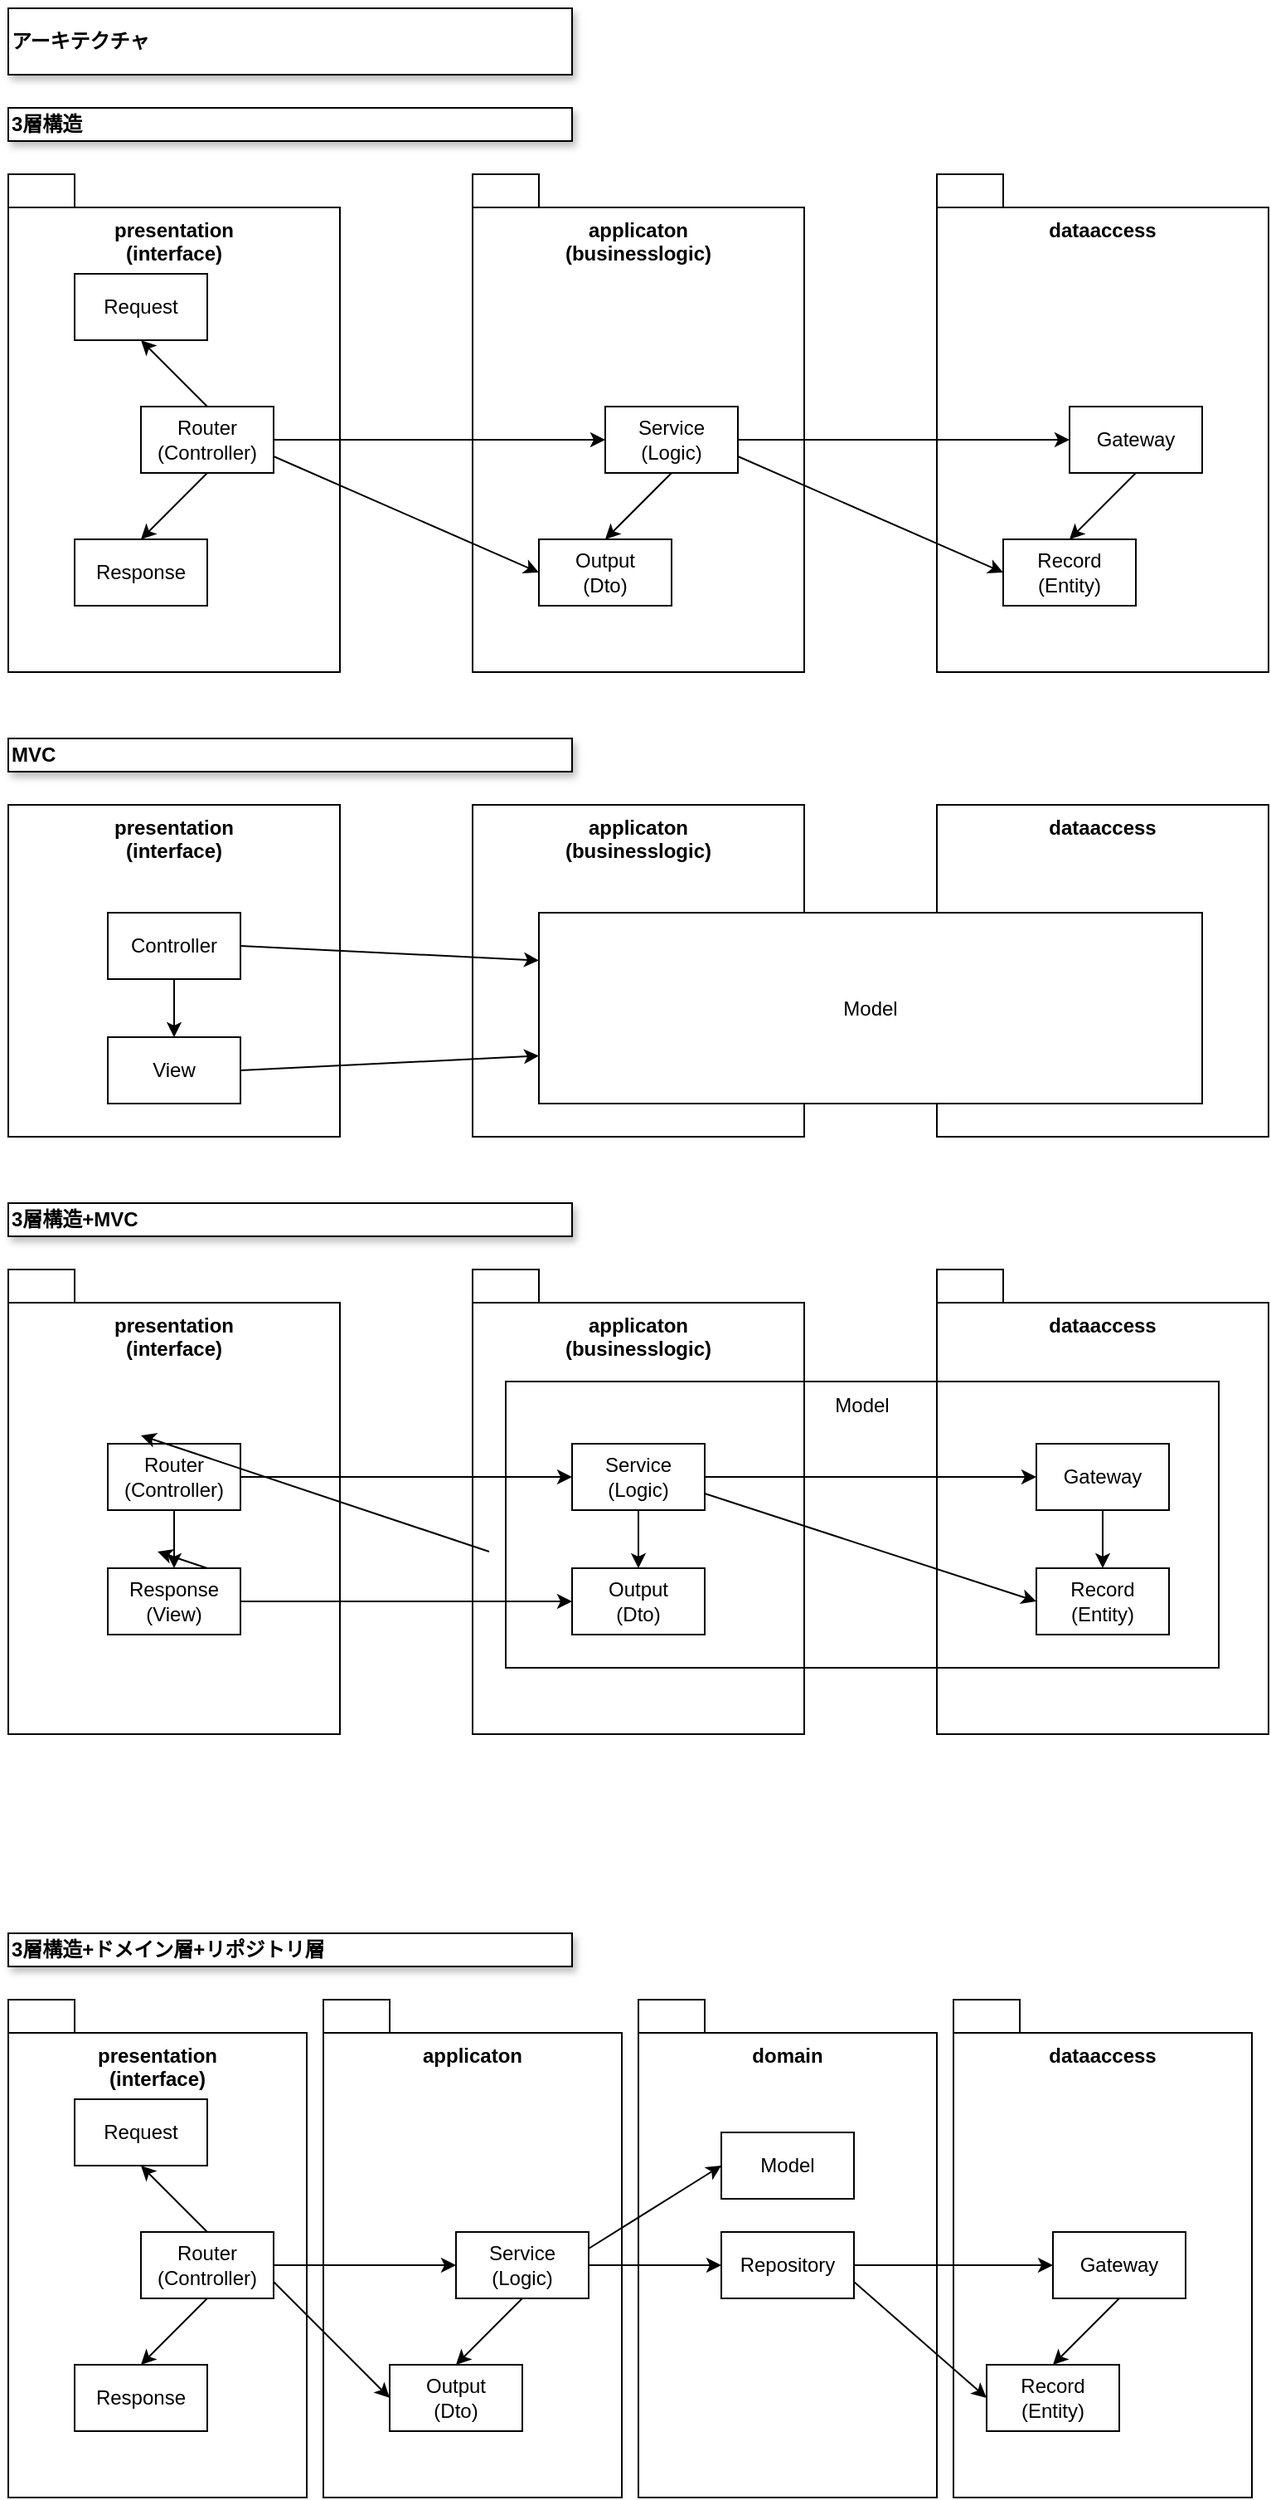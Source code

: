 <mxfile>
    <diagram id="E_QgQkRV4FquugX7nkDo" name="ページ1">
        <mxGraphModel dx="979" dy="467" grid="1" gridSize="10" guides="1" tooltips="1" connect="1" arrows="1" fold="1" page="1" pageScale="1" pageWidth="827" pageHeight="1169" math="0" shadow="0">
            <root>
                <mxCell id="0"/>
                <mxCell id="1" parent="0"/>
                <mxCell id="97" value="domain" style="rounded=0;whiteSpace=wrap;html=1;fillColor=none;verticalAlign=top;fontStyle=1" parent="1" vertex="1">
                    <mxGeometry x="420" y="1260" width="180" height="280" as="geometry"/>
                </mxCell>
                <mxCell id="73" value="&lt;span style=&quot;font-weight: normal;&quot;&gt;Model&lt;br&gt;&lt;/span&gt;" style="rounded=0;whiteSpace=wrap;html=1;fillColor=default;verticalAlign=top;fontStyle=1" parent="1" vertex="1">
                    <mxGeometry x="340" y="867.5" width="430" height="172.5" as="geometry"/>
                </mxCell>
                <mxCell id="2" value="presentation&lt;br&gt;(interface)" style="rounded=0;whiteSpace=wrap;html=1;fillColor=none;verticalAlign=top;fontStyle=1" parent="1" vertex="1">
                    <mxGeometry x="40" y="160" width="200" height="280" as="geometry"/>
                </mxCell>
                <mxCell id="3" value="アーキテクチャ" style="rounded=0;whiteSpace=wrap;html=1;align=left;shadow=1;glass=0;fontStyle=1" parent="1" vertex="1">
                    <mxGeometry x="40" y="40" width="340" height="40" as="geometry"/>
                </mxCell>
                <mxCell id="4" value="" style="rounded=0;whiteSpace=wrap;html=1;fillColor=none;" parent="1" vertex="1">
                    <mxGeometry x="40" y="140" width="40" height="20" as="geometry"/>
                </mxCell>
                <mxCell id="5" value="applicaton&lt;br&gt;(businesslogic)" style="rounded=0;whiteSpace=wrap;html=1;fillColor=none;verticalAlign=top;fontStyle=1" parent="1" vertex="1">
                    <mxGeometry x="320" y="160" width="200" height="280" as="geometry"/>
                </mxCell>
                <mxCell id="6" value="" style="rounded=0;whiteSpace=wrap;html=1;fillColor=none;" parent="1" vertex="1">
                    <mxGeometry x="320" y="140" width="40" height="20" as="geometry"/>
                </mxCell>
                <mxCell id="7" value="dataaccess" style="rounded=0;whiteSpace=wrap;html=1;fillColor=none;verticalAlign=top;fontStyle=1" parent="1" vertex="1">
                    <mxGeometry x="600" y="160" width="200" height="280" as="geometry"/>
                </mxCell>
                <mxCell id="8" value="" style="rounded=0;whiteSpace=wrap;html=1;fillColor=none;" parent="1" vertex="1">
                    <mxGeometry x="600" y="140" width="40" height="20" as="geometry"/>
                </mxCell>
                <mxCell id="9" value="&lt;span style=&quot;font-weight: normal;&quot;&gt;Request&lt;/span&gt;" style="rounded=0;whiteSpace=wrap;html=1;fillColor=none;verticalAlign=middle;fontStyle=1" parent="1" vertex="1">
                    <mxGeometry x="80" y="200" width="80" height="40" as="geometry"/>
                </mxCell>
                <mxCell id="10" value="&lt;span style=&quot;font-weight: normal;&quot;&gt;Router&lt;br&gt;(Controller)&lt;br&gt;&lt;/span&gt;" style="rounded=0;whiteSpace=wrap;html=1;fillColor=none;verticalAlign=middle;fontStyle=1" parent="1" vertex="1">
                    <mxGeometry x="120" y="280" width="80" height="40" as="geometry"/>
                </mxCell>
                <mxCell id="11" value="&lt;span style=&quot;font-weight: normal;&quot;&gt;Response&lt;/span&gt;" style="rounded=0;whiteSpace=wrap;html=1;fillColor=none;verticalAlign=middle;fontStyle=1" parent="1" vertex="1">
                    <mxGeometry x="80" y="360" width="80" height="40" as="geometry"/>
                </mxCell>
                <mxCell id="12" value="&lt;span style=&quot;font-weight: normal;&quot;&gt;Service&lt;br&gt;(Logic)&lt;br&gt;&lt;/span&gt;" style="rounded=0;whiteSpace=wrap;html=1;fillColor=none;verticalAlign=middle;fontStyle=1" parent="1" vertex="1">
                    <mxGeometry x="400" y="280" width="80" height="40" as="geometry"/>
                </mxCell>
                <mxCell id="13" value="&lt;span style=&quot;font-weight: normal;&quot;&gt;Output&lt;br&gt;(Dto)&lt;br&gt;&lt;/span&gt;" style="rounded=0;whiteSpace=wrap;html=1;fillColor=none;verticalAlign=middle;fontStyle=1" parent="1" vertex="1">
                    <mxGeometry x="360" y="360" width="80" height="40" as="geometry"/>
                </mxCell>
                <mxCell id="14" value="" style="endArrow=classic;html=1;entryX=0.5;entryY=1;entryDx=0;entryDy=0;exitX=0.5;exitY=0;exitDx=0;exitDy=0;" parent="1" source="10" target="9" edge="1">
                    <mxGeometry width="50" height="50" relative="1" as="geometry">
                        <mxPoint x="330" y="310" as="sourcePoint"/>
                        <mxPoint x="380" y="260" as="targetPoint"/>
                    </mxGeometry>
                </mxCell>
                <mxCell id="17" value="" style="endArrow=classic;html=1;entryX=0.5;entryY=0;entryDx=0;entryDy=0;exitX=0.5;exitY=1;exitDx=0;exitDy=0;" parent="1" source="10" target="11" edge="1">
                    <mxGeometry width="50" height="50" relative="1" as="geometry">
                        <mxPoint x="170" y="350" as="sourcePoint"/>
                        <mxPoint x="130" y="310" as="targetPoint"/>
                    </mxGeometry>
                </mxCell>
                <mxCell id="18" value="" style="endArrow=classic;html=1;entryX=0;entryY=0.5;entryDx=0;entryDy=0;exitX=1;exitY=0.5;exitDx=0;exitDy=0;" parent="1" source="10" target="12" edge="1">
                    <mxGeometry width="50" height="50" relative="1" as="geometry">
                        <mxPoint x="170" y="330" as="sourcePoint"/>
                        <mxPoint x="130" y="370" as="targetPoint"/>
                    </mxGeometry>
                </mxCell>
                <mxCell id="19" value="" style="endArrow=classic;html=1;entryX=0;entryY=0.5;entryDx=0;entryDy=0;exitX=1;exitY=0.75;exitDx=0;exitDy=0;" parent="1" source="10" target="13" edge="1">
                    <mxGeometry width="50" height="50" relative="1" as="geometry">
                        <mxPoint x="210" y="310" as="sourcePoint"/>
                        <mxPoint x="410" y="310" as="targetPoint"/>
                    </mxGeometry>
                </mxCell>
                <mxCell id="20" value="" style="endArrow=classic;html=1;exitX=0.5;exitY=1;exitDx=0;exitDy=0;" parent="1" source="12" edge="1">
                    <mxGeometry width="50" height="50" relative="1" as="geometry">
                        <mxPoint x="210" y="320" as="sourcePoint"/>
                        <mxPoint x="400" y="360" as="targetPoint"/>
                    </mxGeometry>
                </mxCell>
                <mxCell id="21" value="&lt;span style=&quot;font-weight: normal;&quot;&gt;Gateway&lt;/span&gt;" style="rounded=0;whiteSpace=wrap;html=1;fillColor=none;verticalAlign=middle;fontStyle=1" parent="1" vertex="1">
                    <mxGeometry x="680" y="280" width="80" height="40" as="geometry"/>
                </mxCell>
                <mxCell id="22" value="&lt;span style=&quot;font-weight: normal;&quot;&gt;Record&lt;br&gt;(Entity)&lt;br&gt;&lt;/span&gt;" style="rounded=0;whiteSpace=wrap;html=1;fillColor=none;verticalAlign=middle;fontStyle=1" parent="1" vertex="1">
                    <mxGeometry x="640" y="360" width="80" height="40" as="geometry"/>
                </mxCell>
                <mxCell id="23" value="" style="endArrow=classic;html=1;exitX=1;exitY=0.75;exitDx=0;exitDy=0;entryX=0;entryY=0.5;entryDx=0;entryDy=0;" parent="1" source="12" target="22" edge="1">
                    <mxGeometry width="50" height="50" relative="1" as="geometry">
                        <mxPoint x="450" y="330" as="sourcePoint"/>
                        <mxPoint x="410" y="370" as="targetPoint"/>
                    </mxGeometry>
                </mxCell>
                <mxCell id="24" value="" style="endArrow=classic;html=1;entryX=0;entryY=0.5;entryDx=0;entryDy=0;" parent="1" target="21" edge="1">
                    <mxGeometry width="50" height="50" relative="1" as="geometry">
                        <mxPoint x="480" y="300" as="sourcePoint"/>
                        <mxPoint x="650" y="390" as="targetPoint"/>
                    </mxGeometry>
                </mxCell>
                <mxCell id="25" value="" style="endArrow=classic;html=1;exitX=0.5;exitY=1;exitDx=0;exitDy=0;" parent="1" source="21" edge="1">
                    <mxGeometry width="50" height="50" relative="1" as="geometry">
                        <mxPoint x="490" y="320" as="sourcePoint"/>
                        <mxPoint x="680" y="360" as="targetPoint"/>
                    </mxGeometry>
                </mxCell>
                <mxCell id="26" value="3層構造" style="rounded=0;whiteSpace=wrap;html=1;align=left;shadow=1;glass=0;fontStyle=1" parent="1" vertex="1">
                    <mxGeometry x="40" y="100" width="340" height="20" as="geometry"/>
                </mxCell>
                <mxCell id="27" value="MVC" style="rounded=0;whiteSpace=wrap;html=1;align=left;shadow=1;glass=0;fontStyle=1" parent="1" vertex="1">
                    <mxGeometry x="40" y="480" width="340" height="20" as="geometry"/>
                </mxCell>
                <mxCell id="28" value="presentation&lt;br&gt;(interface)" style="rounded=0;whiteSpace=wrap;html=1;fillColor=none;verticalAlign=top;fontStyle=1" parent="1" vertex="1">
                    <mxGeometry x="40" y="520" width="200" height="200" as="geometry"/>
                </mxCell>
                <mxCell id="29" value="applicaton&lt;br&gt;(businesslogic)" style="rounded=0;whiteSpace=wrap;html=1;fillColor=none;verticalAlign=top;fontStyle=1" parent="1" vertex="1">
                    <mxGeometry x="320" y="520" width="200" height="200" as="geometry"/>
                </mxCell>
                <mxCell id="30" value="dataaccess" style="rounded=0;whiteSpace=wrap;html=1;fillColor=none;verticalAlign=top;fontStyle=1" parent="1" vertex="1">
                    <mxGeometry x="600" y="520" width="200" height="200" as="geometry"/>
                </mxCell>
                <mxCell id="31" value="&lt;span style=&quot;font-weight: normal;&quot;&gt;Controller&lt;/span&gt;" style="rounded=0;whiteSpace=wrap;html=1;fillColor=none;verticalAlign=middle;fontStyle=1" parent="1" vertex="1">
                    <mxGeometry x="100" y="585" width="80" height="40" as="geometry"/>
                </mxCell>
                <mxCell id="32" value="&lt;span style=&quot;font-weight: normal;&quot;&gt;View&lt;br&gt;&lt;/span&gt;" style="rounded=0;whiteSpace=wrap;html=1;fillColor=none;verticalAlign=middle;fontStyle=1" parent="1" vertex="1">
                    <mxGeometry x="100" y="660" width="80" height="40" as="geometry"/>
                </mxCell>
                <mxCell id="34" value="&lt;span style=&quot;font-weight: normal;&quot;&gt;Model&lt;br&gt;&lt;/span&gt;" style="rounded=0;whiteSpace=wrap;html=1;fillColor=default;verticalAlign=middle;fontStyle=1" parent="1" vertex="1">
                    <mxGeometry x="360" y="585" width="400" height="115" as="geometry"/>
                </mxCell>
                <mxCell id="36" value="" style="endArrow=classic;html=1;exitX=0.5;exitY=1;exitDx=0;exitDy=0;" parent="1" source="31" edge="1">
                    <mxGeometry width="50" height="50" relative="1" as="geometry">
                        <mxPoint x="330" y="670" as="sourcePoint"/>
                        <mxPoint x="140" y="660" as="targetPoint"/>
                    </mxGeometry>
                </mxCell>
                <mxCell id="38" value="" style="endArrow=classic;html=1;entryX=0;entryY=0.75;entryDx=0;entryDy=0;exitX=1;exitY=0.5;exitDx=0;exitDy=0;" parent="1" source="32" target="34" edge="1">
                    <mxGeometry width="50" height="50" relative="1" as="geometry">
                        <mxPoint x="170" y="690" as="sourcePoint"/>
                        <mxPoint x="130" y="730" as="targetPoint"/>
                    </mxGeometry>
                </mxCell>
                <mxCell id="39" value="" style="endArrow=classic;html=1;entryX=0;entryY=0.25;entryDx=0;entryDy=0;exitX=1;exitY=0.5;exitDx=0;exitDy=0;" parent="1" source="31" target="34" edge="1">
                    <mxGeometry width="50" height="50" relative="1" as="geometry">
                        <mxPoint x="210" y="670" as="sourcePoint"/>
                        <mxPoint x="410" y="670" as="targetPoint"/>
                    </mxGeometry>
                </mxCell>
                <mxCell id="46" value="presentation&lt;br&gt;(interface)" style="rounded=0;whiteSpace=wrap;html=1;fillColor=none;verticalAlign=top;fontStyle=1" parent="1" vertex="1">
                    <mxGeometry x="40" y="820" width="200" height="260" as="geometry"/>
                </mxCell>
                <mxCell id="47" value="" style="rounded=0;whiteSpace=wrap;html=1;fillColor=none;" parent="1" vertex="1">
                    <mxGeometry x="40" y="800" width="40" height="20" as="geometry"/>
                </mxCell>
                <mxCell id="48" value="applicaton&lt;br&gt;(businesslogic)" style="rounded=0;whiteSpace=wrap;html=1;fillColor=none;verticalAlign=top;fontStyle=1" parent="1" vertex="1">
                    <mxGeometry x="320" y="820" width="200" height="260" as="geometry"/>
                </mxCell>
                <mxCell id="49" value="" style="rounded=0;whiteSpace=wrap;html=1;fillColor=none;" parent="1" vertex="1">
                    <mxGeometry x="320" y="800" width="40" height="20" as="geometry"/>
                </mxCell>
                <mxCell id="50" value="dataaccess" style="rounded=0;whiteSpace=wrap;html=1;fillColor=none;verticalAlign=top;fontStyle=1" parent="1" vertex="1">
                    <mxGeometry x="600" y="820" width="200" height="260" as="geometry"/>
                </mxCell>
                <mxCell id="51" value="" style="rounded=0;whiteSpace=wrap;html=1;fillColor=none;" parent="1" vertex="1">
                    <mxGeometry x="600" y="800" width="40" height="20" as="geometry"/>
                </mxCell>
                <mxCell id="55" value="&lt;span style=&quot;font-weight: normal;&quot;&gt;Service&lt;br&gt;(Logic)&lt;br&gt;&lt;/span&gt;" style="rounded=0;whiteSpace=wrap;html=1;fillColor=none;verticalAlign=middle;fontStyle=1" parent="1" vertex="1">
                    <mxGeometry x="380" y="905" width="80" height="40" as="geometry"/>
                </mxCell>
                <mxCell id="56" value="&lt;span style=&quot;font-weight: normal;&quot;&gt;Output&lt;br&gt;(Dto)&lt;br&gt;&lt;/span&gt;" style="rounded=0;whiteSpace=wrap;html=1;fillColor=none;verticalAlign=middle;fontStyle=1" parent="1" vertex="1">
                    <mxGeometry x="380" y="980" width="80" height="40" as="geometry"/>
                </mxCell>
                <mxCell id="57" value="" style="endArrow=classic;html=1;entryX=0.5;entryY=1;entryDx=0;entryDy=0;exitX=0.5;exitY=0;exitDx=0;exitDy=0;" parent="1" edge="1">
                    <mxGeometry width="50" height="50" relative="1" as="geometry">
                        <mxPoint x="330" y="970" as="sourcePoint"/>
                        <mxPoint x="120" y="900" as="targetPoint"/>
                    </mxGeometry>
                </mxCell>
                <mxCell id="58" value="" style="endArrow=classic;html=1;entryX=0.5;entryY=0;entryDx=0;entryDy=0;exitX=0.5;exitY=1;exitDx=0;exitDy=0;" parent="1" edge="1">
                    <mxGeometry width="50" height="50" relative="1" as="geometry">
                        <mxPoint x="160" y="980" as="sourcePoint"/>
                        <mxPoint x="130" y="970" as="targetPoint"/>
                    </mxGeometry>
                </mxCell>
                <mxCell id="59" value="" style="endArrow=classic;html=1;entryX=0;entryY=0.5;entryDx=0;entryDy=0;exitX=1;exitY=0.5;exitDx=0;exitDy=0;" parent="1" source="71" target="55" edge="1">
                    <mxGeometry width="50" height="50" relative="1" as="geometry">
                        <mxPoint x="200" y="960" as="sourcePoint"/>
                        <mxPoint x="130" y="1030" as="targetPoint"/>
                    </mxGeometry>
                </mxCell>
                <mxCell id="61" value="" style="endArrow=classic;html=1;exitX=0.5;exitY=1;exitDx=0;exitDy=0;" parent="1" source="55" target="56" edge="1">
                    <mxGeometry width="50" height="50" relative="1" as="geometry">
                        <mxPoint x="210" y="980" as="sourcePoint"/>
                        <mxPoint x="400" y="1020" as="targetPoint"/>
                    </mxGeometry>
                </mxCell>
                <mxCell id="60" value="" style="endArrow=classic;html=1;entryX=0;entryY=0.5;entryDx=0;entryDy=0;exitX=1;exitY=0.5;exitDx=0;exitDy=0;" parent="1" source="70" target="56" edge="1">
                    <mxGeometry width="50" height="50" relative="1" as="geometry">
                        <mxPoint x="200" y="970" as="sourcePoint"/>
                        <mxPoint x="410" y="970" as="targetPoint"/>
                    </mxGeometry>
                </mxCell>
                <mxCell id="62" value="&lt;span style=&quot;font-weight: normal;&quot;&gt;Gateway&lt;/span&gt;" style="rounded=0;whiteSpace=wrap;html=1;fillColor=none;verticalAlign=middle;fontStyle=1" parent="1" vertex="1">
                    <mxGeometry x="660" y="905" width="80" height="40" as="geometry"/>
                </mxCell>
                <mxCell id="63" value="&lt;span style=&quot;font-weight: normal;&quot;&gt;Record&lt;br&gt;(Entity)&lt;br&gt;&lt;/span&gt;" style="rounded=0;whiteSpace=wrap;html=1;fillColor=none;verticalAlign=middle;fontStyle=1" parent="1" vertex="1">
                    <mxGeometry x="660" y="980" width="80" height="40" as="geometry"/>
                </mxCell>
                <mxCell id="64" value="" style="endArrow=classic;html=1;exitX=1;exitY=0.75;exitDx=0;exitDy=0;entryX=0;entryY=0.5;entryDx=0;entryDy=0;" parent="1" source="55" target="63" edge="1">
                    <mxGeometry width="50" height="50" relative="1" as="geometry">
                        <mxPoint x="450" y="990" as="sourcePoint"/>
                        <mxPoint x="410" y="1030" as="targetPoint"/>
                    </mxGeometry>
                </mxCell>
                <mxCell id="65" value="" style="endArrow=classic;html=1;entryX=0;entryY=0.5;entryDx=0;entryDy=0;exitX=1;exitY=0.5;exitDx=0;exitDy=0;" parent="1" source="55" target="62" edge="1">
                    <mxGeometry width="50" height="50" relative="1" as="geometry">
                        <mxPoint x="480" y="960" as="sourcePoint"/>
                        <mxPoint x="650" y="1050" as="targetPoint"/>
                    </mxGeometry>
                </mxCell>
                <mxCell id="66" value="" style="endArrow=classic;html=1;exitX=0.5;exitY=1;exitDx=0;exitDy=0;entryX=0.5;entryY=0;entryDx=0;entryDy=0;" parent="1" source="62" target="63" edge="1">
                    <mxGeometry width="50" height="50" relative="1" as="geometry">
                        <mxPoint x="490" y="980" as="sourcePoint"/>
                        <mxPoint x="680" y="1020" as="targetPoint"/>
                    </mxGeometry>
                </mxCell>
                <mxCell id="67" value="3層構造+MVC" style="rounded=0;whiteSpace=wrap;html=1;align=left;shadow=1;glass=0;fontStyle=1" parent="1" vertex="1">
                    <mxGeometry x="40" y="760" width="340" height="20" as="geometry"/>
                </mxCell>
                <mxCell id="70" value="&lt;span style=&quot;font-weight: 400;&quot;&gt;Response&lt;br&gt;&lt;/span&gt;&lt;span style=&quot;font-weight: normal;&quot;&gt;(View)&lt;br&gt;&lt;/span&gt;" style="rounded=0;whiteSpace=wrap;html=1;fillColor=none;verticalAlign=middle;fontStyle=1" parent="1" vertex="1">
                    <mxGeometry x="100" y="980" width="80" height="40" as="geometry"/>
                </mxCell>
                <mxCell id="71" value="&lt;span style=&quot;font-weight: 400;&quot;&gt;Router&lt;/span&gt;&lt;br style=&quot;border-color: var(--border-color); font-weight: 400;&quot;&gt;&lt;span style=&quot;font-weight: 400;&quot;&gt;(Controller)&lt;/span&gt;" style="rounded=0;whiteSpace=wrap;html=1;fillColor=none;verticalAlign=middle;fontStyle=1" parent="1" vertex="1">
                    <mxGeometry x="100" y="905" width="80" height="40" as="geometry"/>
                </mxCell>
                <mxCell id="72" value="" style="endArrow=classic;html=1;exitX=0.5;exitY=1;exitDx=0;exitDy=0;" parent="1" source="71" edge="1">
                    <mxGeometry width="50" height="50" relative="1" as="geometry">
                        <mxPoint x="330" y="990" as="sourcePoint"/>
                        <mxPoint x="140" y="980" as="targetPoint"/>
                    </mxGeometry>
                </mxCell>
                <mxCell id="74" value="presentation&lt;br&gt;(interface)" style="rounded=0;whiteSpace=wrap;html=1;fillColor=none;verticalAlign=top;fontStyle=1" parent="1" vertex="1">
                    <mxGeometry x="40" y="1260" width="180" height="280" as="geometry"/>
                </mxCell>
                <mxCell id="75" value="" style="rounded=0;whiteSpace=wrap;html=1;fillColor=none;" parent="1" vertex="1">
                    <mxGeometry x="40" y="1240" width="40" height="20" as="geometry"/>
                </mxCell>
                <mxCell id="76" value="applicaton" style="rounded=0;whiteSpace=wrap;html=1;fillColor=none;verticalAlign=top;fontStyle=1" parent="1" vertex="1">
                    <mxGeometry x="230" y="1260" width="180" height="280" as="geometry"/>
                </mxCell>
                <mxCell id="77" value="" style="rounded=0;whiteSpace=wrap;html=1;fillColor=none;" parent="1" vertex="1">
                    <mxGeometry x="230" y="1240" width="40" height="20" as="geometry"/>
                </mxCell>
                <mxCell id="78" value="dataaccess" style="rounded=0;whiteSpace=wrap;html=1;fillColor=none;verticalAlign=top;fontStyle=1" parent="1" vertex="1">
                    <mxGeometry x="610" y="1260" width="180" height="280" as="geometry"/>
                </mxCell>
                <mxCell id="79" value="" style="rounded=0;whiteSpace=wrap;html=1;fillColor=none;" parent="1" vertex="1">
                    <mxGeometry x="610" y="1240" width="40" height="20" as="geometry"/>
                </mxCell>
                <mxCell id="80" value="&lt;span style=&quot;font-weight: normal;&quot;&gt;Request&lt;/span&gt;" style="rounded=0;whiteSpace=wrap;html=1;fillColor=none;verticalAlign=middle;fontStyle=1" parent="1" vertex="1">
                    <mxGeometry x="80" y="1300" width="80" height="40" as="geometry"/>
                </mxCell>
                <mxCell id="81" value="&lt;span style=&quot;font-weight: normal;&quot;&gt;Router&lt;br&gt;(Controller)&lt;br&gt;&lt;/span&gt;" style="rounded=0;whiteSpace=wrap;html=1;fillColor=none;verticalAlign=middle;fontStyle=1" parent="1" vertex="1">
                    <mxGeometry x="120" y="1380" width="80" height="40" as="geometry"/>
                </mxCell>
                <mxCell id="82" value="&lt;span style=&quot;font-weight: normal;&quot;&gt;Response&lt;/span&gt;" style="rounded=0;whiteSpace=wrap;html=1;fillColor=none;verticalAlign=middle;fontStyle=1" parent="1" vertex="1">
                    <mxGeometry x="80" y="1460" width="80" height="40" as="geometry"/>
                </mxCell>
                <mxCell id="83" value="&lt;span style=&quot;font-weight: normal;&quot;&gt;Service&lt;br&gt;(Logic)&lt;br&gt;&lt;/span&gt;" style="rounded=0;whiteSpace=wrap;html=1;fillColor=none;verticalAlign=middle;fontStyle=1" parent="1" vertex="1">
                    <mxGeometry x="310" y="1380" width="80" height="40" as="geometry"/>
                </mxCell>
                <mxCell id="84" value="&lt;span style=&quot;font-weight: normal;&quot;&gt;Output&lt;br&gt;(Dto)&lt;br&gt;&lt;/span&gt;" style="rounded=0;whiteSpace=wrap;html=1;fillColor=none;verticalAlign=middle;fontStyle=1" parent="1" vertex="1">
                    <mxGeometry x="270" y="1460" width="80" height="40" as="geometry"/>
                </mxCell>
                <mxCell id="85" value="" style="endArrow=classic;html=1;entryX=0.5;entryY=1;entryDx=0;entryDy=0;exitX=0.5;exitY=0;exitDx=0;exitDy=0;" parent="1" source="81" target="80" edge="1">
                    <mxGeometry width="50" height="50" relative="1" as="geometry">
                        <mxPoint x="330" y="1410" as="sourcePoint"/>
                        <mxPoint x="380" y="1360" as="targetPoint"/>
                    </mxGeometry>
                </mxCell>
                <mxCell id="86" value="" style="endArrow=classic;html=1;entryX=0.5;entryY=0;entryDx=0;entryDy=0;exitX=0.5;exitY=1;exitDx=0;exitDy=0;" parent="1" source="81" target="82" edge="1">
                    <mxGeometry width="50" height="50" relative="1" as="geometry">
                        <mxPoint x="170" y="1450" as="sourcePoint"/>
                        <mxPoint x="130" y="1410" as="targetPoint"/>
                    </mxGeometry>
                </mxCell>
                <mxCell id="87" value="" style="endArrow=classic;html=1;entryX=0;entryY=0.5;entryDx=0;entryDy=0;exitX=1;exitY=0.5;exitDx=0;exitDy=0;" parent="1" source="81" target="83" edge="1">
                    <mxGeometry width="50" height="50" relative="1" as="geometry">
                        <mxPoint x="170" y="1430" as="sourcePoint"/>
                        <mxPoint x="130" y="1470" as="targetPoint"/>
                    </mxGeometry>
                </mxCell>
                <mxCell id="88" value="" style="endArrow=classic;html=1;entryX=0;entryY=0.5;entryDx=0;entryDy=0;exitX=1;exitY=0.75;exitDx=0;exitDy=0;" parent="1" source="81" target="84" edge="1">
                    <mxGeometry width="50" height="50" relative="1" as="geometry">
                        <mxPoint x="210" y="1410" as="sourcePoint"/>
                        <mxPoint x="410" y="1410" as="targetPoint"/>
                    </mxGeometry>
                </mxCell>
                <mxCell id="89" value="" style="endArrow=classic;html=1;exitX=0.5;exitY=1;exitDx=0;exitDy=0;entryX=0.5;entryY=0;entryDx=0;entryDy=0;" parent="1" source="83" target="84" edge="1">
                    <mxGeometry width="50" height="50" relative="1" as="geometry">
                        <mxPoint x="130" y="1340" as="sourcePoint"/>
                        <mxPoint x="320" y="1380" as="targetPoint"/>
                    </mxGeometry>
                </mxCell>
                <mxCell id="90" value="&lt;span style=&quot;font-weight: normal;&quot;&gt;Gateway&lt;/span&gt;" style="rounded=0;whiteSpace=wrap;html=1;fillColor=none;verticalAlign=middle;fontStyle=1" parent="1" vertex="1">
                    <mxGeometry x="670" y="1380" width="80" height="40" as="geometry"/>
                </mxCell>
                <mxCell id="91" value="&lt;span style=&quot;font-weight: normal;&quot;&gt;Record&lt;br&gt;(Entity)&lt;br&gt;&lt;/span&gt;" style="rounded=0;whiteSpace=wrap;html=1;fillColor=none;verticalAlign=middle;fontStyle=1" parent="1" vertex="1">
                    <mxGeometry x="630" y="1460" width="80" height="40" as="geometry"/>
                </mxCell>
                <mxCell id="92" value="" style="endArrow=classic;html=1;exitX=1;exitY=0.75;exitDx=0;exitDy=0;entryX=0;entryY=0.5;entryDx=0;entryDy=0;" parent="1" source="102" target="91" edge="1">
                    <mxGeometry width="50" height="50" relative="1" as="geometry">
                        <mxPoint x="450" y="1430" as="sourcePoint"/>
                        <mxPoint x="410" y="1470" as="targetPoint"/>
                    </mxGeometry>
                </mxCell>
                <mxCell id="93" value="" style="endArrow=classic;html=1;exitX=1;exitY=0.5;exitDx=0;exitDy=0;" parent="1" source="83" target="102" edge="1">
                    <mxGeometry width="50" height="50" relative="1" as="geometry">
                        <mxPoint x="480" y="1400" as="sourcePoint"/>
                        <mxPoint x="650" y="1490" as="targetPoint"/>
                    </mxGeometry>
                </mxCell>
                <mxCell id="94" value="" style="endArrow=classic;html=1;exitX=0.5;exitY=1;exitDx=0;exitDy=0;" parent="1" source="90" edge="1">
                    <mxGeometry width="50" height="50" relative="1" as="geometry">
                        <mxPoint x="480" y="1420" as="sourcePoint"/>
                        <mxPoint x="670" y="1460" as="targetPoint"/>
                    </mxGeometry>
                </mxCell>
                <mxCell id="95" value="3層構造+ドメイン層+リポジトリ層" style="rounded=0;whiteSpace=wrap;html=1;align=left;shadow=1;glass=0;fontStyle=1" parent="1" vertex="1">
                    <mxGeometry x="40" y="1200" width="340" height="20" as="geometry"/>
                </mxCell>
                <mxCell id="96" value="" style="rounded=0;whiteSpace=wrap;html=1;fillColor=none;" parent="1" vertex="1">
                    <mxGeometry x="420" y="1240" width="40" height="20" as="geometry"/>
                </mxCell>
                <mxCell id="100" value="&lt;span style=&quot;font-weight: normal;&quot;&gt;Model&lt;br&gt;&lt;/span&gt;" style="rounded=0;whiteSpace=wrap;html=1;fillColor=none;verticalAlign=middle;fontStyle=1" parent="1" vertex="1">
                    <mxGeometry x="470" y="1320" width="80" height="40" as="geometry"/>
                </mxCell>
                <mxCell id="101" value="" style="endArrow=classic;html=1;exitX=1;exitY=0.25;exitDx=0;exitDy=0;entryX=0;entryY=0.5;entryDx=0;entryDy=0;" parent="1" source="83" target="100" edge="1">
                    <mxGeometry width="50" height="50" relative="1" as="geometry">
                        <mxPoint x="400" y="1420" as="sourcePoint"/>
                        <mxPoint x="660" y="1490" as="targetPoint"/>
                    </mxGeometry>
                </mxCell>
                <mxCell id="102" value="&lt;span style=&quot;font-weight: normal;&quot;&gt;Repository&lt;br&gt;&lt;/span&gt;" style="rounded=0;whiteSpace=wrap;html=1;fillColor=none;verticalAlign=middle;fontStyle=1" vertex="1" parent="1">
                    <mxGeometry x="470" y="1380" width="80" height="40" as="geometry"/>
                </mxCell>
                <mxCell id="103" value="" style="endArrow=classic;html=1;exitX=1;exitY=0.5;exitDx=0;exitDy=0;entryX=0;entryY=0.5;entryDx=0;entryDy=0;" edge="1" parent="1" source="102" target="90">
                    <mxGeometry width="50" height="50" relative="1" as="geometry">
                        <mxPoint x="400" y="1410.0" as="sourcePoint"/>
                        <mxPoint x="480" y="1410.0" as="targetPoint"/>
                    </mxGeometry>
                </mxCell>
            </root>
        </mxGraphModel>
    </diagram>
</mxfile>